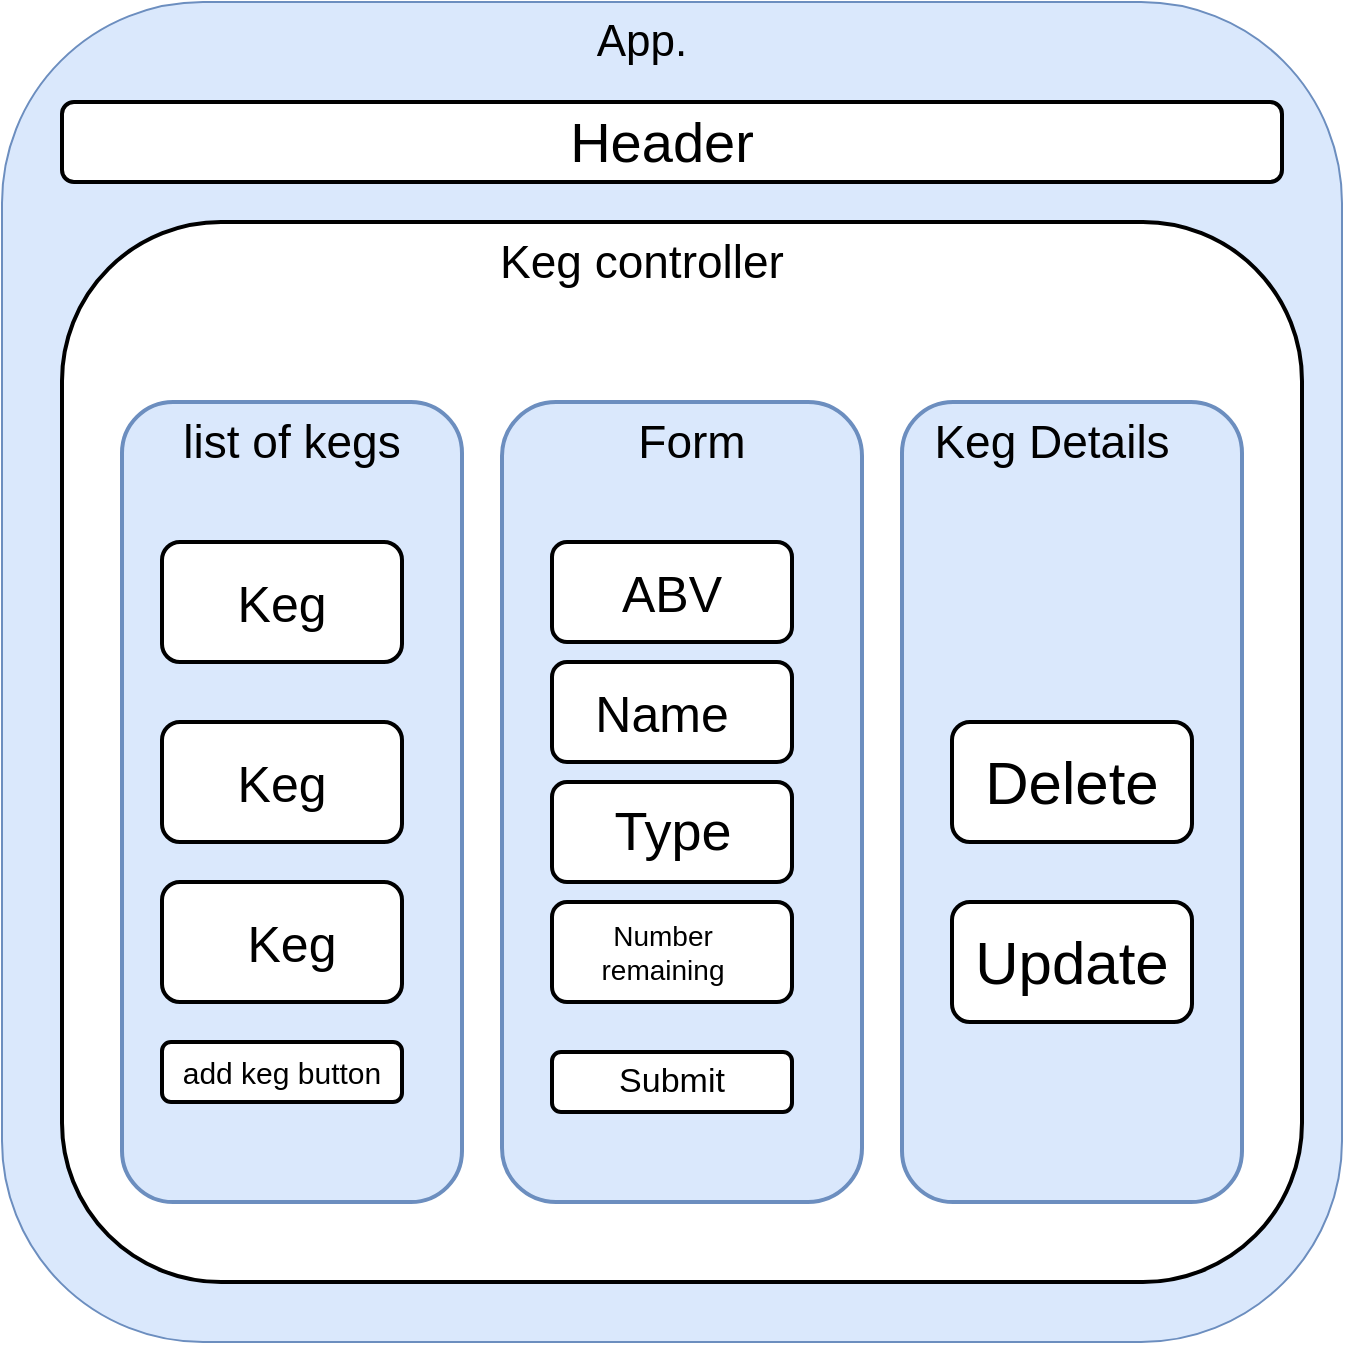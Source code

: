 <mxfile version="14.8.2" type="google"><diagram id="2caPzCoQLMPaMpGbCi6f" name="Page-1"><mxGraphModel dx="689" dy="684" grid="1" gridSize="10" guides="1" tooltips="1" connect="1" arrows="1" fold="1" page="1" pageScale="1" pageWidth="850" pageHeight="1100" math="0" shadow="0"><root><mxCell id="0"/><mxCell id="1" parent="0"/><mxCell id="KTaCOlWxoiBGSY2Yuxx1-3" value="" style="rounded=1;whiteSpace=wrap;html=1;fillColor=#dae8fc;strokeColor=#6c8ebf;" vertex="1" parent="1"><mxGeometry x="20" y="40" width="670" height="670" as="geometry"/></mxCell><mxCell id="KTaCOlWxoiBGSY2Yuxx1-4" value="App." style="text;html=1;strokeColor=none;fillColor=none;align=center;verticalAlign=middle;whiteSpace=wrap;rounded=0;strokeWidth=2;fontSize=22;" vertex="1" parent="1"><mxGeometry x="320" y="50" width="40" height="20" as="geometry"/></mxCell><mxCell id="KTaCOlWxoiBGSY2Yuxx1-6" value="" style="rounded=1;whiteSpace=wrap;html=1;fontSize=22;strokeWidth=2;" vertex="1" parent="1"><mxGeometry x="50" y="90" width="610" height="40" as="geometry"/></mxCell><mxCell id="KTaCOlWxoiBGSY2Yuxx1-7" value="Header" style="text;html=1;strokeColor=none;fillColor=none;align=center;verticalAlign=middle;whiteSpace=wrap;rounded=0;fontSize=28;" vertex="1" parent="1"><mxGeometry x="285" y="80" width="130" height="60" as="geometry"/></mxCell><mxCell id="KTaCOlWxoiBGSY2Yuxx1-8" value="" style="rounded=1;whiteSpace=wrap;html=1;fontSize=28;strokeWidth=2;" vertex="1" parent="1"><mxGeometry x="50" y="150" width="620" height="530" as="geometry"/></mxCell><mxCell id="KTaCOlWxoiBGSY2Yuxx1-9" value="Keg controller" style="text;html=1;strokeColor=none;fillColor=none;align=center;verticalAlign=middle;whiteSpace=wrap;rounded=0;fontSize=23;" vertex="1" parent="1"><mxGeometry x="255" y="160" width="170" height="20" as="geometry"/></mxCell><mxCell id="KTaCOlWxoiBGSY2Yuxx1-10" value="" style="rounded=1;whiteSpace=wrap;html=1;fontSize=23;strokeWidth=2;fillColor=#dae8fc;strokeColor=#6c8ebf;" vertex="1" parent="1"><mxGeometry x="80" y="240" width="170" height="400" as="geometry"/></mxCell><mxCell id="KTaCOlWxoiBGSY2Yuxx1-11" value="" style="rounded=1;whiteSpace=wrap;html=1;fontSize=23;strokeWidth=2;fillColor=#dae8fc;strokeColor=#6c8ebf;" vertex="1" parent="1"><mxGeometry x="270" y="240" width="180" height="400" as="geometry"/></mxCell><mxCell id="KTaCOlWxoiBGSY2Yuxx1-12" value="" style="rounded=1;whiteSpace=wrap;html=1;fontSize=23;strokeWidth=2;fillColor=#dae8fc;strokeColor=#6c8ebf;" vertex="1" parent="1"><mxGeometry x="470" y="240" width="170" height="400" as="geometry"/></mxCell><mxCell id="KTaCOlWxoiBGSY2Yuxx1-14" value="list of kegs" style="text;html=1;strokeColor=none;fillColor=none;align=center;verticalAlign=middle;whiteSpace=wrap;rounded=0;fontSize=23;" vertex="1" parent="1"><mxGeometry x="90" y="250" width="150" height="20" as="geometry"/></mxCell><mxCell id="KTaCOlWxoiBGSY2Yuxx1-16" value="Keg Details" style="text;html=1;strokeColor=none;fillColor=none;align=center;verticalAlign=middle;whiteSpace=wrap;rounded=0;fontSize=23;" vertex="1" parent="1"><mxGeometry x="470" y="250" width="150" height="20" as="geometry"/></mxCell><mxCell id="KTaCOlWxoiBGSY2Yuxx1-17" value="Form" style="text;html=1;strokeColor=none;fillColor=none;align=center;verticalAlign=middle;whiteSpace=wrap;rounded=0;fontSize=23;" vertex="1" parent="1"><mxGeometry x="345" y="250" width="40" height="20" as="geometry"/></mxCell><mxCell id="KTaCOlWxoiBGSY2Yuxx1-18" value="" style="rounded=1;whiteSpace=wrap;html=1;fontSize=25;strokeWidth=2;" vertex="1" parent="1"><mxGeometry x="100" y="310" width="120" height="60" as="geometry"/></mxCell><mxCell id="KTaCOlWxoiBGSY2Yuxx1-19" value="" style="rounded=1;whiteSpace=wrap;html=1;fontSize=25;strokeWidth=2;" vertex="1" parent="1"><mxGeometry x="100" y="400" width="120" height="60" as="geometry"/></mxCell><mxCell id="KTaCOlWxoiBGSY2Yuxx1-20" value="" style="rounded=1;whiteSpace=wrap;html=1;fontSize=25;strokeWidth=2;" vertex="1" parent="1"><mxGeometry x="100" y="480" width="120" height="60" as="geometry"/></mxCell><mxCell id="KTaCOlWxoiBGSY2Yuxx1-21" value="" style="rounded=1;whiteSpace=wrap;html=1;fontSize=23;strokeWidth=2;" vertex="1" parent="1"><mxGeometry x="100" y="560" width="120" height="30" as="geometry"/></mxCell><mxCell id="KTaCOlWxoiBGSY2Yuxx1-22" value="&lt;font style=&quot;font-size: 15px;&quot;&gt;add keg button&lt;/font&gt;" style="text;html=1;strokeColor=none;fillColor=none;align=center;verticalAlign=middle;whiteSpace=wrap;rounded=0;fontSize=15;" vertex="1" parent="1"><mxGeometry x="95" y="565" width="130" height="20" as="geometry"/></mxCell><mxCell id="KTaCOlWxoiBGSY2Yuxx1-23" value="Keg" style="text;html=1;strokeColor=none;fillColor=none;align=center;verticalAlign=middle;whiteSpace=wrap;rounded=0;fontSize=25;" vertex="1" parent="1"><mxGeometry x="140" y="500" width="50" height="20" as="geometry"/></mxCell><mxCell id="KTaCOlWxoiBGSY2Yuxx1-24" value="Keg" style="text;html=1;strokeColor=none;fillColor=none;align=center;verticalAlign=middle;whiteSpace=wrap;rounded=0;fontSize=25;" vertex="1" parent="1"><mxGeometry x="140" y="420" width="40" height="20" as="geometry"/></mxCell><mxCell id="KTaCOlWxoiBGSY2Yuxx1-25" value="Keg" style="text;html=1;strokeColor=none;fillColor=none;align=center;verticalAlign=middle;whiteSpace=wrap;rounded=0;fontSize=25;" vertex="1" parent="1"><mxGeometry x="140" y="330" width="40" height="20" as="geometry"/></mxCell><mxCell id="KTaCOlWxoiBGSY2Yuxx1-26" value="" style="rounded=1;whiteSpace=wrap;html=1;fontSize=25;strokeWidth=2;" vertex="1" parent="1"><mxGeometry x="295" y="310" width="120" height="50" as="geometry"/></mxCell><mxCell id="KTaCOlWxoiBGSY2Yuxx1-27" value="" style="rounded=1;whiteSpace=wrap;html=1;fontSize=25;strokeWidth=2;" vertex="1" parent="1"><mxGeometry x="295" y="370" width="120" height="50" as="geometry"/></mxCell><mxCell id="KTaCOlWxoiBGSY2Yuxx1-28" value="" style="rounded=1;whiteSpace=wrap;html=1;fontSize=25;strokeWidth=2;" vertex="1" parent="1"><mxGeometry x="295" y="430" width="120" height="50" as="geometry"/></mxCell><mxCell id="KTaCOlWxoiBGSY2Yuxx1-29" value="" style="rounded=1;whiteSpace=wrap;html=1;fontSize=25;strokeWidth=2;" vertex="1" parent="1"><mxGeometry x="295" y="490" width="120" height="50" as="geometry"/></mxCell><mxCell id="KTaCOlWxoiBGSY2Yuxx1-30" value="" style="rounded=1;whiteSpace=wrap;html=1;fontSize=25;strokeWidth=2;" vertex="1" parent="1"><mxGeometry x="295" y="565" width="120" height="30" as="geometry"/></mxCell><mxCell id="KTaCOlWxoiBGSY2Yuxx1-32" value="Name" style="text;html=1;strokeColor=none;fillColor=none;align=center;verticalAlign=middle;whiteSpace=wrap;rounded=0;fontSize=25;" vertex="1" parent="1"><mxGeometry x="330" y="385" width="40" height="20" as="geometry"/></mxCell><mxCell id="KTaCOlWxoiBGSY2Yuxx1-33" value="ABV" style="text;html=1;strokeColor=none;fillColor=none;align=center;verticalAlign=middle;whiteSpace=wrap;rounded=0;fontSize=25;" vertex="1" parent="1"><mxGeometry x="335" y="325" width="40" height="20" as="geometry"/></mxCell><mxCell id="KTaCOlWxoiBGSY2Yuxx1-36" value="Number remaining&lt;br style=&quot;font-size: 14px;&quot;&gt;" style="text;html=1;strokeColor=none;fillColor=none;align=center;verticalAlign=middle;whiteSpace=wrap;rounded=0;fontSize=14;" vertex="1" parent="1"><mxGeometry x="293.75" y="500" width="112.5" height="30" as="geometry"/></mxCell><mxCell id="KTaCOlWxoiBGSY2Yuxx1-37" value="Type" style="text;html=1;strokeColor=none;fillColor=none;align=center;verticalAlign=middle;whiteSpace=wrap;rounded=0;fontSize=27;" vertex="1" parent="1"><mxGeometry x="302.5" y="430" width="105" height="50" as="geometry"/></mxCell><mxCell id="KTaCOlWxoiBGSY2Yuxx1-38" value="Submit" style="text;html=1;strokeColor=none;fillColor=none;align=center;verticalAlign=middle;whiteSpace=wrap;rounded=0;fontSize=17;" vertex="1" parent="1"><mxGeometry x="330" y="570" width="50" height="20" as="geometry"/></mxCell><mxCell id="KTaCOlWxoiBGSY2Yuxx1-39" value="" style="rounded=1;whiteSpace=wrap;html=1;fontSize=17;strokeWidth=2;" vertex="1" parent="1"><mxGeometry x="495" y="400" width="120" height="60" as="geometry"/></mxCell><mxCell id="KTaCOlWxoiBGSY2Yuxx1-40" value="" style="rounded=1;whiteSpace=wrap;html=1;fontSize=17;strokeWidth=2;" vertex="1" parent="1"><mxGeometry x="495" y="490" width="120" height="60" as="geometry"/></mxCell><mxCell id="KTaCOlWxoiBGSY2Yuxx1-41" value="&lt;font style=&quot;font-size: 30px;&quot;&gt;Delete&lt;/font&gt;" style="text;html=1;strokeColor=none;fillColor=none;align=center;verticalAlign=middle;whiteSpace=wrap;rounded=0;fontSize=30;" vertex="1" parent="1"><mxGeometry x="535" y="420" width="40" height="20" as="geometry"/></mxCell><mxCell id="KTaCOlWxoiBGSY2Yuxx1-42" value="Update" style="text;html=1;strokeColor=none;fillColor=none;align=center;verticalAlign=middle;whiteSpace=wrap;rounded=0;fontSize=30;" vertex="1" parent="1"><mxGeometry x="535" y="510" width="40" height="20" as="geometry"/></mxCell></root></mxGraphModel></diagram></mxfile>